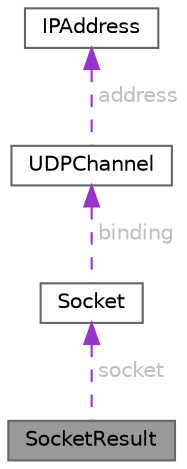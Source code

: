 digraph "SocketResult"
{
 // LATEX_PDF_SIZE
  bgcolor="transparent";
  edge [fontname=Helvetica,fontsize=10,labelfontname=Helvetica,labelfontsize=10];
  node [fontname=Helvetica,fontsize=10,shape=box,height=0.2,width=0.4];
  Node1 [id="Node000001",label="SocketResult",height=0.2,width=0.4,color="gray40", fillcolor="grey60", style="filled", fontcolor="black",tooltip=" "];
  Node2 -> Node1 [id="edge7_Node000001_Node000002",dir="back",color="darkorchid3",style="dashed",tooltip=" ",label=" socket",fontcolor="grey" ];
  Node2 [id="Node000002",label="Socket",height=0.2,width=0.4,color="gray40", fillcolor="white", style="filled",URL="$struct_socket.html",tooltip=" "];
  Node3 -> Node2 [id="edge8_Node000002_Node000003",dir="back",color="darkorchid3",style="dashed",tooltip=" ",label=" binding",fontcolor="grey" ];
  Node3 [id="Node000003",label="UDPChannel",height=0.2,width=0.4,color="gray40", fillcolor="white", style="filled",URL="$struct_u_d_p_channel.html",tooltip=" "];
  Node4 -> Node3 [id="edge9_Node000003_Node000004",dir="back",color="darkorchid3",style="dashed",tooltip=" ",label=" address",fontcolor="grey" ];
  Node4 [id="Node000004",label="IPAddress",height=0.2,width=0.4,color="gray40", fillcolor="white", style="filled",URL="$struct_i_p_address.html",tooltip=" "];
}
